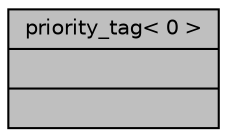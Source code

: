 digraph "priority_tag&lt; 0 &gt;"
{
 // LATEX_PDF_SIZE
  edge [fontname="Helvetica",fontsize="10",labelfontname="Helvetica",labelfontsize="10"];
  node [fontname="Helvetica",fontsize="10",shape=record];
  Node1 [label="{priority_tag\< 0 \>\n||}",height=0.2,width=0.4,color="black", fillcolor="grey75", style="filled", fontcolor="black",tooltip=" "];
}

